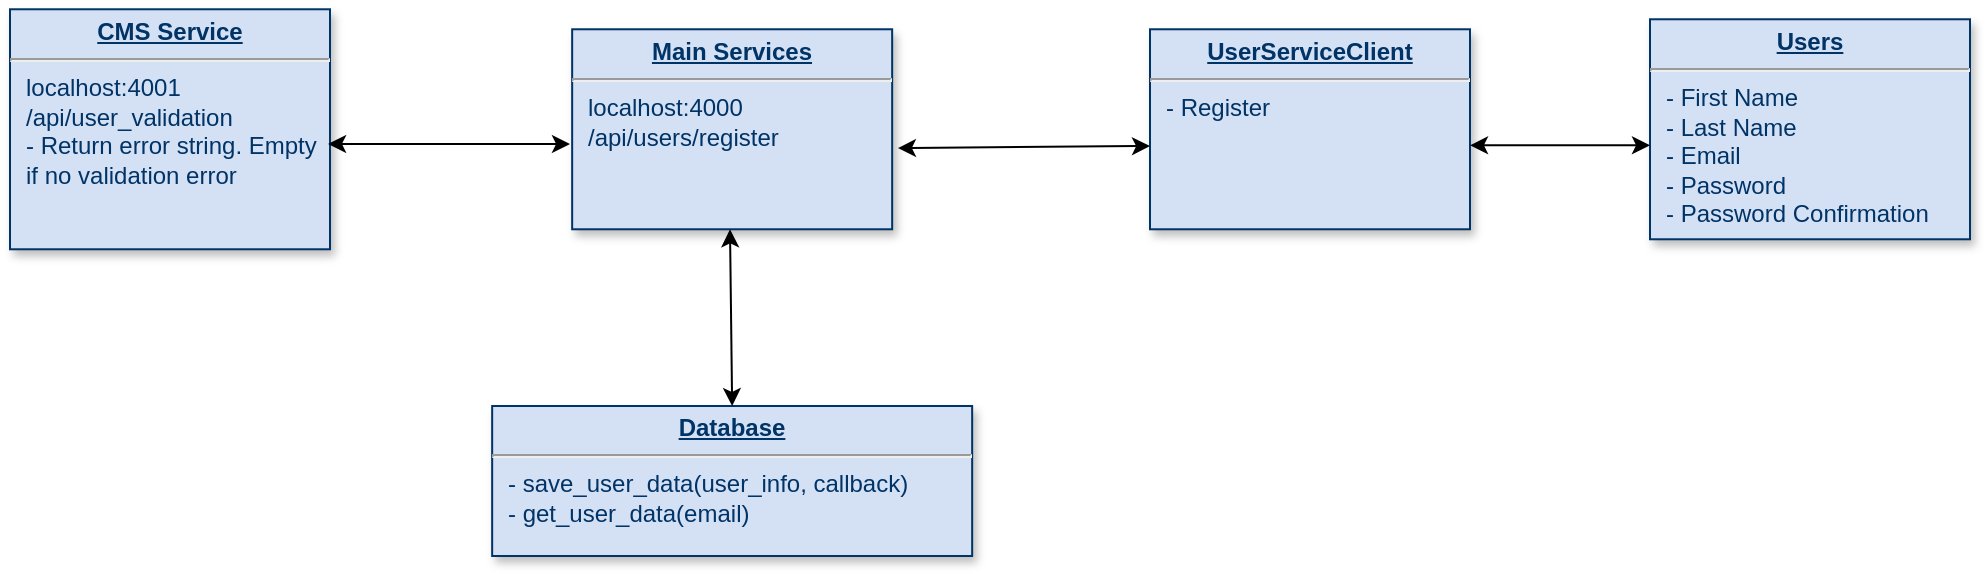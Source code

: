 <mxfile version="20.4.1" type="github">
  <diagram name="Page-1" id="efa7a0a1-bf9b-a30e-e6df-94a7791c09e9">
    <mxGraphModel dx="1350" dy="773" grid="1" gridSize="10" guides="1" tooltips="1" connect="1" arrows="1" fold="1" page="1" pageScale="1" pageWidth="826" pageHeight="1169" background="none" math="0" shadow="0">
      <root>
        <mxCell id="0" />
        <mxCell id="1" parent="0" />
        <mxCell id="19" value="&lt;p style=&quot;margin: 0px; margin-top: 4px; text-align: center; text-decoration: underline;&quot;&gt;&lt;b&gt;CMS Service&lt;/b&gt;&lt;/p&gt;&lt;hr&gt;&lt;p style=&quot;margin: 0px; margin-left: 8px;&quot;&gt;localhost:4001&lt;/p&gt;&lt;p style=&quot;margin: 0px; margin-left: 8px;&quot;&gt;/api/user_validation&lt;br&gt;&lt;/p&gt;&lt;p style=&quot;margin: 0px; margin-left: 8px;&quot;&gt;- Return error string. Empty&lt;/p&gt;&lt;p style=&quot;margin: 0px; margin-left: 8px;&quot;&gt;if no validation error&lt;/p&gt;" style="verticalAlign=top;align=left;overflow=fill;fontSize=12;fontFamily=Helvetica;html=1;strokeColor=#003366;shadow=1;fillColor=#D4E1F5;fontColor=#003366" parent="1" vertex="1">
          <mxGeometry x="310.0" y="91.64" width="160" height="120" as="geometry" />
        </mxCell>
        <mxCell id="20" value="&lt;p style=&quot;margin: 0px; margin-top: 4px; text-align: center; text-decoration: underline;&quot;&gt;&lt;strong&gt;Database&lt;/strong&gt;&lt;/p&gt;&lt;hr&gt;&lt;p style=&quot;margin: 0px; margin-left: 8px;&quot;&gt;- save_user_data(user_info, callback)&lt;/p&gt;&lt;p style=&quot;margin: 0px; margin-left: 8px;&quot;&gt;- get_user_data(email)&lt;/p&gt;" style="verticalAlign=top;align=left;overflow=fill;fontSize=12;fontFamily=Helvetica;html=1;strokeColor=#003366;shadow=1;fillColor=#D4E1F5;fontColor=#003366" parent="1" vertex="1">
          <mxGeometry x="551.08" y="290" width="240" height="75" as="geometry" />
        </mxCell>
        <mxCell id="22" value="&lt;p style=&quot;margin: 0px; margin-top: 4px; text-align: center; text-decoration: underline;&quot;&gt;&lt;b&gt;UserServiceClient&lt;/b&gt;&lt;/p&gt;&lt;hr&gt;&lt;p style=&quot;margin: 0px; margin-left: 8px;&quot;&gt;- Register&lt;/p&gt;" style="verticalAlign=top;align=left;overflow=fill;fontSize=12;fontFamily=Helvetica;html=1;strokeColor=#003366;shadow=1;fillColor=#D4E1F5;fontColor=#003366" parent="1" vertex="1">
          <mxGeometry x="880" y="101.64" width="160" height="100" as="geometry" />
        </mxCell>
        <mxCell id="23" value="&lt;p style=&quot;margin: 0px; margin-top: 4px; text-align: center; text-decoration: underline;&quot;&gt;&lt;strong&gt;Main Services&lt;/strong&gt;&lt;/p&gt;&lt;hr&gt;&lt;p style=&quot;margin: 0px; margin-left: 8px;&quot;&gt;localhost:4000&lt;/p&gt;&lt;p style=&quot;margin: 0px; margin-left: 8px;&quot;&gt;/api/users/register&lt;/p&gt;" style="verticalAlign=top;align=left;overflow=fill;fontSize=12;fontFamily=Helvetica;html=1;strokeColor=#003366;shadow=1;fillColor=#D4E1F5;fontColor=#003366" parent="1" vertex="1">
          <mxGeometry x="591.08" y="101.64" width="160" height="100" as="geometry" />
        </mxCell>
        <mxCell id="35" value="&lt;p style=&quot;margin: 0px; margin-top: 4px; text-align: center; text-decoration: underline;&quot;&gt;&lt;b&gt;Users&lt;/b&gt;&lt;/p&gt;&lt;hr&gt;&lt;p style=&quot;margin: 0px; margin-left: 8px;&quot;&gt;- First Name&lt;/p&gt;&lt;p style=&quot;margin: 0px; margin-left: 8px;&quot;&gt;- Last Name&lt;/p&gt;&lt;p style=&quot;margin: 0px; margin-left: 8px;&quot;&gt;- Email&lt;/p&gt;&lt;p style=&quot;margin: 0px; margin-left: 8px;&quot;&gt;- Password&lt;/p&gt;&lt;p style=&quot;margin: 0px; margin-left: 8px;&quot;&gt;- Password Confirmation&lt;/p&gt;" style="verticalAlign=top;align=left;overflow=fill;fontSize=12;fontFamily=Helvetica;html=1;strokeColor=#003366;shadow=1;fillColor=#D4E1F5;fontColor=#003366" parent="1" vertex="1">
          <mxGeometry x="1130" y="96.64" width="160" height="110" as="geometry" />
        </mxCell>
        <mxCell id="YEcwb-9vFGJwe5PATIyG-121" value="" style="endArrow=classic;startArrow=classic;html=1;rounded=0;exitX=1;exitY=0.5;exitDx=0;exitDy=0;entryX=0;entryY=0.5;entryDx=0;entryDy=0;" edge="1" parent="1">
          <mxGeometry width="50" height="50" relative="1" as="geometry">
            <mxPoint x="1040" y="159.64" as="sourcePoint" />
            <mxPoint x="1130" y="159.64" as="targetPoint" />
          </mxGeometry>
        </mxCell>
        <mxCell id="YEcwb-9vFGJwe5PATIyG-123" value="" style="endArrow=classic;startArrow=classic;html=1;rounded=0;exitX=0.994;exitY=0.561;exitDx=0;exitDy=0;exitPerimeter=0;" edge="1" parent="1" source="19">
          <mxGeometry width="50" height="50" relative="1" as="geometry">
            <mxPoint x="541.08" y="206.64" as="sourcePoint" />
            <mxPoint x="590" y="159" as="targetPoint" />
          </mxGeometry>
        </mxCell>
        <mxCell id="YEcwb-9vFGJwe5PATIyG-124" value="" style="endArrow=classic;startArrow=classic;html=1;rounded=0;exitX=0.5;exitY=0;exitDx=0;exitDy=0;" edge="1" parent="1" source="20">
          <mxGeometry width="50" height="50" relative="1" as="geometry">
            <mxPoint x="620" y="251.64" as="sourcePoint" />
            <mxPoint x="670" y="201.64" as="targetPoint" />
          </mxGeometry>
        </mxCell>
        <mxCell id="YEcwb-9vFGJwe5PATIyG-125" value="" style="endArrow=classic;startArrow=classic;html=1;rounded=0;exitX=1.018;exitY=0.594;exitDx=0;exitDy=0;exitPerimeter=0;" edge="1" parent="1" source="23">
          <mxGeometry width="50" height="50" relative="1" as="geometry">
            <mxPoint x="830" y="201.64" as="sourcePoint" />
            <mxPoint x="880" y="160" as="targetPoint" />
          </mxGeometry>
        </mxCell>
      </root>
    </mxGraphModel>
  </diagram>
</mxfile>
